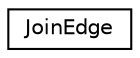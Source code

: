 digraph G
{
  edge [fontname="Helvetica",fontsize="10",labelfontname="Helvetica",labelfontsize="10"];
  node [fontname="Helvetica",fontsize="10",shape=record];
  rankdir=LR;
  Node1 [label="JoinEdge",height=0.2,width=0.4,color="black", fillcolor="white", style="filled",URL="$d7/d18/structJoinEdge.html"];
}
